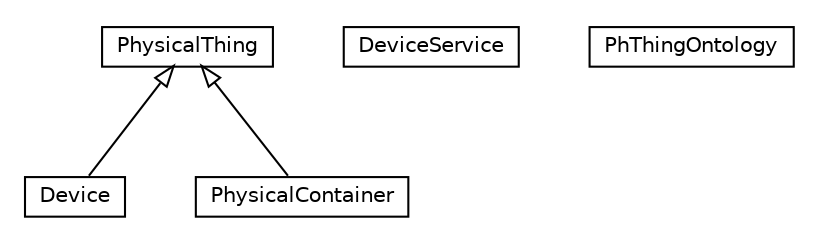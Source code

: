 #!/usr/local/bin/dot
#
# Class diagram 
# Generated by UMLGraph version R5_6-24-gf6e263 (http://www.umlgraph.org/)
#

digraph G {
	edge [fontname="Helvetica",fontsize=10,labelfontname="Helvetica",labelfontsize=10];
	node [fontname="Helvetica",fontsize=10,shape=plaintext];
	nodesep=0.25;
	ranksep=0.5;
	// org.universAAL.ontology.phThing.Device
	c245750 [label=<<table title="org.universAAL.ontology.phThing.Device" border="0" cellborder="1" cellspacing="0" cellpadding="2" port="p" href="./Device.html">
		<tr><td><table border="0" cellspacing="0" cellpadding="1">
<tr><td align="center" balign="center"> Device </td></tr>
		</table></td></tr>
		</table>>, URL="./Device.html", fontname="Helvetica", fontcolor="black", fontsize=10.0];
	// org.universAAL.ontology.phThing.DeviceService
	c245751 [label=<<table title="org.universAAL.ontology.phThing.DeviceService" border="0" cellborder="1" cellspacing="0" cellpadding="2" port="p" href="./DeviceService.html">
		<tr><td><table border="0" cellspacing="0" cellpadding="1">
<tr><td align="center" balign="center"> DeviceService </td></tr>
		</table></td></tr>
		</table>>, URL="./DeviceService.html", fontname="Helvetica", fontcolor="black", fontsize=10.0];
	// org.universAAL.ontology.phThing.PhysicalContainer
	c245752 [label=<<table title="org.universAAL.ontology.phThing.PhysicalContainer" border="0" cellborder="1" cellspacing="0" cellpadding="2" port="p" href="./PhysicalContainer.html">
		<tr><td><table border="0" cellspacing="0" cellpadding="1">
<tr><td align="center" balign="center"> PhysicalContainer </td></tr>
		</table></td></tr>
		</table>>, URL="./PhysicalContainer.html", fontname="Helvetica", fontcolor="black", fontsize=10.0];
	// org.universAAL.ontology.phThing.PhThingOntology
	c245753 [label=<<table title="org.universAAL.ontology.phThing.PhThingOntology" border="0" cellborder="1" cellspacing="0" cellpadding="2" port="p" href="./PhThingOntology.html">
		<tr><td><table border="0" cellspacing="0" cellpadding="1">
<tr><td align="center" balign="center"> PhThingOntology </td></tr>
		</table></td></tr>
		</table>>, URL="./PhThingOntology.html", fontname="Helvetica", fontcolor="black", fontsize=10.0];
	// org.universAAL.ontology.phThing.PhysicalThing
	c245754 [label=<<table title="org.universAAL.ontology.phThing.PhysicalThing" border="0" cellborder="1" cellspacing="0" cellpadding="2" port="p" href="./PhysicalThing.html">
		<tr><td><table border="0" cellspacing="0" cellpadding="1">
<tr><td align="center" balign="center"> PhysicalThing </td></tr>
		</table></td></tr>
		</table>>, URL="./PhysicalThing.html", fontname="Helvetica", fontcolor="black", fontsize=10.0];
	//org.universAAL.ontology.phThing.Device extends org.universAAL.ontology.phThing.PhysicalThing
	c245754:p -> c245750:p [dir=back,arrowtail=empty];
	//org.universAAL.ontology.phThing.PhysicalContainer extends org.universAAL.ontology.phThing.PhysicalThing
	c245754:p -> c245752:p [dir=back,arrowtail=empty];
}

